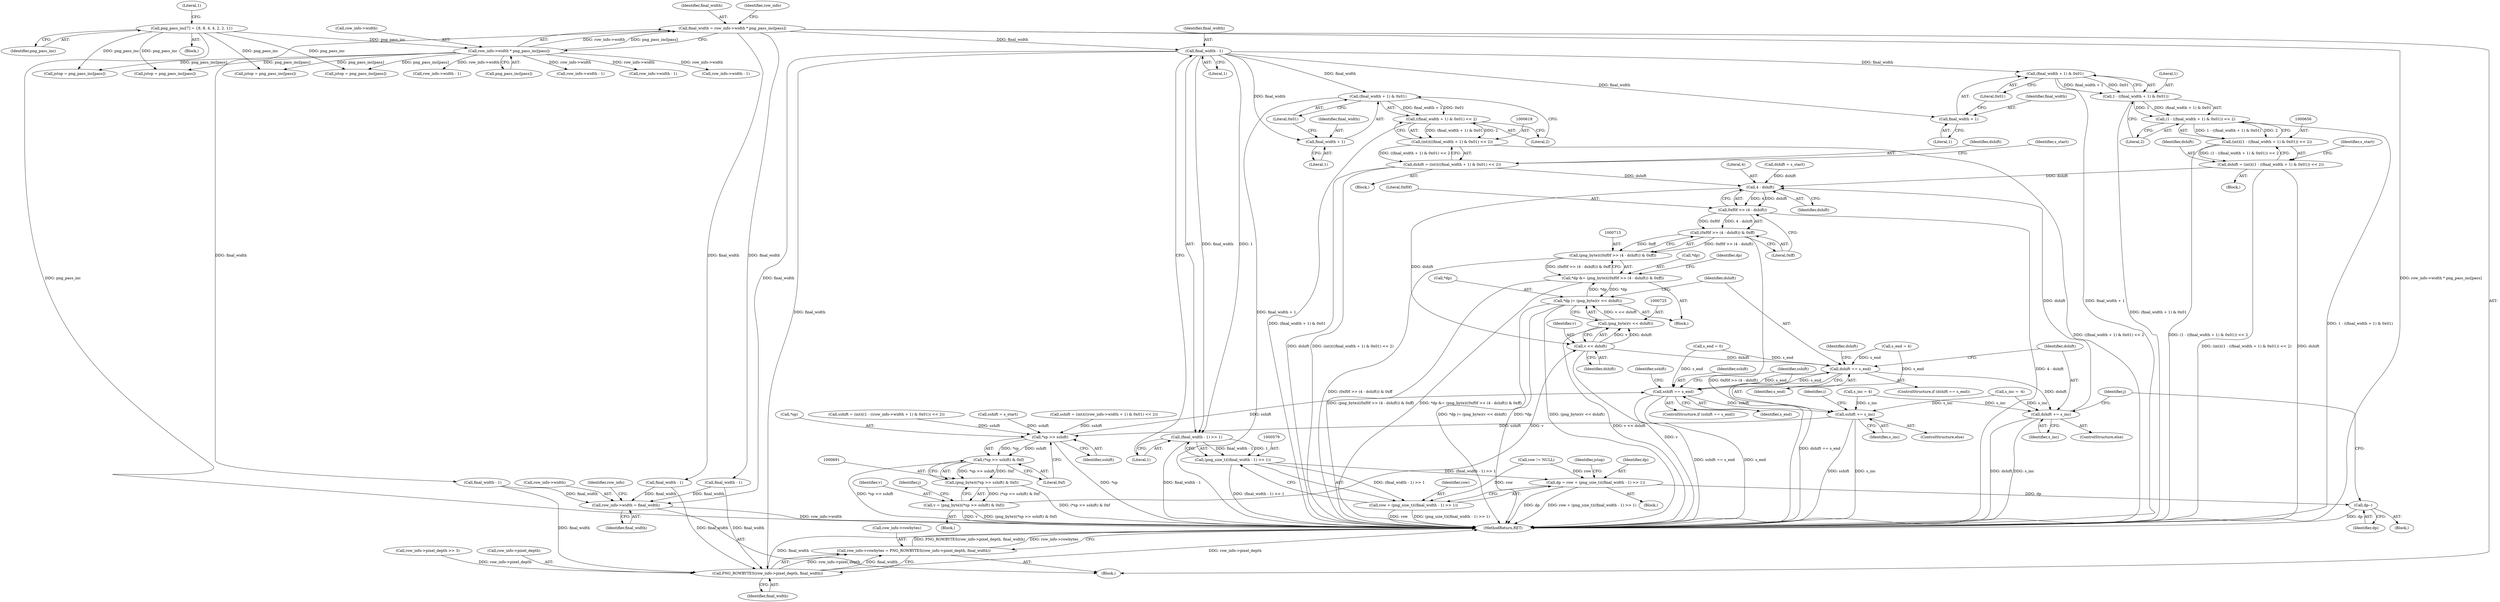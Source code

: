digraph "0_Chrome_7f3d85b096f66870a15b37c2f40b219b2e292693_10@API" {
"1000581" [label="(Call,final_width - 1)"];
"1000149" [label="(Call,final_width = row_info->width * png_pass_inc[pass])"];
"1000151" [label="(Call,row_info->width * png_pass_inc[pass])"];
"1000134" [label="(Call,png_pass_inc[7] = {8, 8, 4, 4, 2, 2, 1})"];
"1000580" [label="(Call,(final_width - 1) >> 1)"];
"1000578" [label="(Call,(png_size_t)((final_width - 1) >> 1))"];
"1000574" [label="(Call,dp = row + (png_size_t)((final_width - 1) >> 1))"];
"1000737" [label="(Call,dp--)"];
"1000576" [label="(Call,row + (png_size_t)((final_width - 1) >> 1))"];
"1000620" [label="(Call,(final_width + 1) & 0x01)"];
"1000619" [label="(Call,((final_width + 1) & 0x01) << 2)"];
"1000617" [label="(Call,(int)(((final_width + 1) & 0x01) << 2))"];
"1000615" [label="(Call,dshift = (int)(((final_width + 1) & 0x01) << 2))"];
"1000717" [label="(Call,4 - dshift)"];
"1000715" [label="(Call,0xf0f >> (4 - dshift))"];
"1000714" [label="(Call,(0xf0f >> (4 - dshift)) & 0xff)"];
"1000712" [label="(Call,(png_byte)((0xf0f >> (4 - dshift)) & 0xff))"];
"1000709" [label="(Call,*dp &= (png_byte)((0xf0f >> (4 - dshift)) & 0xff))"];
"1000721" [label="(Call,*dp |= (png_byte)(v << dshift))"];
"1000726" [label="(Call,v << dshift)"];
"1000724" [label="(Call,(png_byte)(v << dshift))"];
"1000730" [label="(Call,dshift == s_end)"];
"1000740" [label="(Call,dshift += s_inc)"];
"1000744" [label="(Call,sshift == s_end)"];
"1000754" [label="(Call,sshift += s_inc)"];
"1000693" [label="(Call,*sp >> sshift)"];
"1000692" [label="(Call,(*sp >> sshift) & 0xf)"];
"1000690" [label="(Call,(png_byte)((*sp >> sshift) & 0xf))"];
"1000688" [label="(Call,v = (png_byte)((*sp >> sshift) & 0xf))"];
"1000621" [label="(Call,final_width + 1)"];
"1000660" [label="(Call,(final_width + 1) & 0x01)"];
"1000658" [label="(Call,1 - ((final_width + 1) & 0x01))"];
"1000657" [label="(Call,(1 - ((final_width + 1) & 0x01)) << 2)"];
"1000655" [label="(Call,(int)((1 - ((final_width + 1) & 0x01)) << 2))"];
"1000653" [label="(Call,dshift = (int)((1 - ((final_width + 1) & 0x01)) << 2))"];
"1000661" [label="(Call,final_width + 1)"];
"1000840" [label="(Call,row_info->width = final_width)"];
"1000849" [label="(Call,PNG_ROWBYTES(row_info->pixel_depth, final_width))"];
"1000845" [label="(Call,row_info->rowbytes = PNG_ROWBYTES(row_info->pixel_depth, final_width))"];
"1000729" [label="(ControlStructure,if (dshift == s_end))"];
"1000580" [label="(Call,(final_width - 1) >> 1)"];
"1000701" [label="(Identifier,j)"];
"1000617" [label="(Call,(int)(((final_width + 1) & 0x01) << 2))"];
"1000731" [label="(Identifier,dshift)"];
"1000710" [label="(Call,*dp)"];
"1000754" [label="(Call,sshift += s_inc)"];
"1000625" [label="(Literal,2)"];
"1000615" [label="(Call,dshift = (int)(((final_width + 1) & 0x01) << 2))"];
"1000661" [label="(Call,final_width + 1)"];
"1000733" [label="(Block,)"];
"1000730" [label="(Call,dshift == s_end)"];
"1000592" [label="(Call,jstop = png_pass_inc[pass])"];
"1000690" [label="(Call,(png_byte)((*sp >> sshift) & 0xf))"];
"1000724" [label="(Call,(png_byte)(v << dshift))"];
"1000173" [label="(Call,row_info->width - 1)"];
"1000577" [label="(Identifier,row)"];
"1000763" [label="(Call,row_info->pixel_depth >> 3)"];
"1000712" [label="(Call,(png_byte)((0xf0f >> (4 - dshift)) & 0xff))"];
"1000662" [label="(Identifier,final_width)"];
"1000581" [label="(Call,final_width - 1)"];
"1000744" [label="(Call,sshift == s_end)"];
"1000746" [label="(Identifier,s_end)"];
"1000160" [label="(Identifier,row_info)"];
"1000708" [label="(Block,)"];
"1000623" [label="(Literal,1)"];
"1000790" [label="(Call,final_width - 1)"];
"1000653" [label="(Call,dshift = (int)((1 - ((final_width + 1) & 0x01)) << 2))"];
"1000601" [label="(Block,)"];
"1000621" [label="(Call,final_width + 1)"];
"1000795" [label="(Call,jstop = png_pass_inc[pass])"];
"1000737" [label="(Call,dp--)"];
"1000567" [label="(Call,row_info->width - 1)"];
"1000850" [label="(Call,row_info->pixel_depth)"];
"1000720" [label="(Literal,0xff)"];
"1000686" [label="(Block,)"];
"1000723" [label="(Identifier,dp)"];
"1000844" [label="(Identifier,final_width)"];
"1000840" [label="(Call,row_info->width = final_width)"];
"1000672" [label="(Call,s_inc = 4)"];
"1000616" [label="(Identifier,dshift)"];
"1000593" [label="(Identifier,jstop)"];
"1000658" [label="(Call,1 - ((final_width + 1) & 0x01))"];
"1000654" [label="(Identifier,dshift)"];
"1000137" [label="(Literal,1)"];
"1000693" [label="(Call,*sp >> sshift)"];
"1000707" [label="(Identifier,j)"];
"1000152" [label="(Call,row_info->width)"];
"1000558" [label="(Block,)"];
"1000742" [label="(Identifier,s_inc)"];
"1000694" [label="(Call,*sp)"];
"1000718" [label="(Literal,4)"];
"1000619" [label="(Call,((final_width + 1) & 0x01) << 2)"];
"1000715" [label="(Call,0xf0f >> (4 - dshift))"];
"1000627" [label="(Identifier,s_start)"];
"1000845" [label="(Call,row_info->rowbytes = PNG_ROWBYTES(row_info->pixel_depth, final_width))"];
"1000667" [label="(Identifier,s_start)"];
"1000155" [label="(Call,png_pass_inc[pass])"];
"1000692" [label="(Call,(*sp >> sshift) & 0xf)"];
"1000740" [label="(Call,dshift += s_inc)"];
"1000575" [label="(Identifier,dp)"];
"1000741" [label="(Identifier,dshift)"];
"1000745" [label="(Identifier,sshift)"];
"1000147" [label="(Block,)"];
"1000716" [label="(Literal,0xf0f)"];
"1000696" [label="(Identifier,sshift)"];
"1000739" [label="(ControlStructure,else)"];
"1000753" [label="(ControlStructure,else)"];
"1000637" [label="(Block,)"];
"1000743" [label="(ControlStructure,if (sshift == s_end))"];
"1000663" [label="(Literal,1)"];
"1000141" [label="(Call,row != NULL)"];
"1000685" [label="(Identifier,i)"];
"1000776" [label="(Call,row_info->width - 1)"];
"1000714" [label="(Call,(0xf0f >> (4 - dshift)) & 0xff)"];
"1000841" [label="(Call,row_info->width)"];
"1000390" [label="(Call,jstop = png_pass_inc[pass])"];
"1000849" [label="(Call,PNG_ROWBYTES(row_info->pixel_depth, final_width))"];
"1000689" [label="(Identifier,v)"];
"1000655" [label="(Call,(int)((1 - ((final_width + 1) & 0x01)) << 2))"];
"1000151" [label="(Call,row_info->width * png_pass_inc[pass])"];
"1000582" [label="(Identifier,final_width)"];
"1000620" [label="(Call,(final_width + 1) & 0x01)"];
"1000638" [label="(Call,sshift = (int)((1 - ((row_info->width + 1) & 0x01)) << 2))"];
"1000854" [label="(MethodReturn,RET)"];
"1000624" [label="(Literal,0x01)"];
"1000732" [label="(Identifier,s_end)"];
"1000632" [label="(Call,s_inc = -4)"];
"1000719" [label="(Identifier,dshift)"];
"1000366" [label="(Call,row_info->width - 1)"];
"1000578" [label="(Call,(png_size_t)((final_width - 1) >> 1))"];
"1000622" [label="(Identifier,final_width)"];
"1000734" [label="(Call,dshift = s_start)"];
"1000660" [label="(Call,(final_width + 1) & 0x01)"];
"1000134" [label="(Call,png_pass_inc[7] = {8, 8, 4, 4, 2, 2, 1})"];
"1000846" [label="(Call,row_info->rowbytes)"];
"1000576" [label="(Call,row + (png_size_t)((final_width - 1) >> 1))"];
"1000665" [label="(Literal,2)"];
"1000629" [label="(Call,s_end = 0)"];
"1000380" [label="(Call,final_width - 1)"];
"1000574" [label="(Call,dp = row + (png_size_t)((final_width - 1) >> 1))"];
"1000135" [label="(Identifier,png_pass_inc)"];
"1000727" [label="(Identifier,v)"];
"1000659" [label="(Literal,1)"];
"1000657" [label="(Call,(1 - ((final_width + 1) & 0x01)) << 2)"];
"1000709" [label="(Call,*dp &= (png_byte)((0xf0f >> (4 - dshift)) & 0xff))"];
"1000728" [label="(Identifier,dshift)"];
"1000583" [label="(Literal,1)"];
"1000735" [label="(Identifier,dshift)"];
"1000697" [label="(Literal,0xf)"];
"1000722" [label="(Call,*dp)"];
"1000669" [label="(Call,s_end = 4)"];
"1000756" [label="(Identifier,s_inc)"];
"1000197" [label="(Call,jstop = png_pass_inc[pass])"];
"1000149" [label="(Call,final_width = row_info->width * png_pass_inc[pass])"];
"1000584" [label="(Literal,1)"];
"1000187" [label="(Call,final_width - 1)"];
"1000150" [label="(Identifier,final_width)"];
"1000105" [label="(Block,)"];
"1000721" [label="(Call,*dp |= (png_byte)(v << dshift))"];
"1000748" [label="(Call,sshift = s_start)"];
"1000755" [label="(Identifier,sshift)"];
"1000726" [label="(Call,v << dshift)"];
"1000847" [label="(Identifier,row_info)"];
"1000738" [label="(Identifier,dp)"];
"1000664" [label="(Literal,0x01)"];
"1000853" [label="(Identifier,final_width)"];
"1000688" [label="(Call,v = (png_byte)((*sp >> sshift) & 0xf))"];
"1000717" [label="(Call,4 - dshift)"];
"1000749" [label="(Identifier,sshift)"];
"1000602" [label="(Call,sshift = (int)(((row_info->width + 1) & 0x01) << 2))"];
"1000581" -> "1000580"  [label="AST: "];
"1000581" -> "1000583"  [label="CFG: "];
"1000582" -> "1000581"  [label="AST: "];
"1000583" -> "1000581"  [label="AST: "];
"1000584" -> "1000581"  [label="CFG: "];
"1000581" -> "1000580"  [label="DDG: final_width"];
"1000581" -> "1000580"  [label="DDG: 1"];
"1000149" -> "1000581"  [label="DDG: final_width"];
"1000581" -> "1000620"  [label="DDG: final_width"];
"1000581" -> "1000621"  [label="DDG: final_width"];
"1000581" -> "1000660"  [label="DDG: final_width"];
"1000581" -> "1000661"  [label="DDG: final_width"];
"1000581" -> "1000840"  [label="DDG: final_width"];
"1000581" -> "1000849"  [label="DDG: final_width"];
"1000149" -> "1000147"  [label="AST: "];
"1000149" -> "1000151"  [label="CFG: "];
"1000150" -> "1000149"  [label="AST: "];
"1000151" -> "1000149"  [label="AST: "];
"1000160" -> "1000149"  [label="CFG: "];
"1000149" -> "1000854"  [label="DDG: row_info->width * png_pass_inc[pass]"];
"1000151" -> "1000149"  [label="DDG: row_info->width"];
"1000151" -> "1000149"  [label="DDG: png_pass_inc[pass]"];
"1000149" -> "1000187"  [label="DDG: final_width"];
"1000149" -> "1000380"  [label="DDG: final_width"];
"1000149" -> "1000790"  [label="DDG: final_width"];
"1000151" -> "1000155"  [label="CFG: "];
"1000152" -> "1000151"  [label="AST: "];
"1000155" -> "1000151"  [label="AST: "];
"1000134" -> "1000151"  [label="DDG: png_pass_inc"];
"1000151" -> "1000173"  [label="DDG: row_info->width"];
"1000151" -> "1000197"  [label="DDG: png_pass_inc[pass]"];
"1000151" -> "1000366"  [label="DDG: row_info->width"];
"1000151" -> "1000390"  [label="DDG: png_pass_inc[pass]"];
"1000151" -> "1000567"  [label="DDG: row_info->width"];
"1000151" -> "1000592"  [label="DDG: png_pass_inc[pass]"];
"1000151" -> "1000776"  [label="DDG: row_info->width"];
"1000151" -> "1000795"  [label="DDG: png_pass_inc[pass]"];
"1000134" -> "1000105"  [label="AST: "];
"1000134" -> "1000135"  [label="CFG: "];
"1000135" -> "1000134"  [label="AST: "];
"1000137" -> "1000134"  [label="CFG: "];
"1000134" -> "1000854"  [label="DDG: png_pass_inc"];
"1000134" -> "1000197"  [label="DDG: png_pass_inc"];
"1000134" -> "1000390"  [label="DDG: png_pass_inc"];
"1000134" -> "1000592"  [label="DDG: png_pass_inc"];
"1000134" -> "1000795"  [label="DDG: png_pass_inc"];
"1000580" -> "1000578"  [label="AST: "];
"1000580" -> "1000584"  [label="CFG: "];
"1000584" -> "1000580"  [label="AST: "];
"1000578" -> "1000580"  [label="CFG: "];
"1000580" -> "1000854"  [label="DDG: final_width - 1"];
"1000580" -> "1000578"  [label="DDG: final_width - 1"];
"1000580" -> "1000578"  [label="DDG: 1"];
"1000578" -> "1000576"  [label="AST: "];
"1000579" -> "1000578"  [label="AST: "];
"1000576" -> "1000578"  [label="CFG: "];
"1000578" -> "1000854"  [label="DDG: (final_width - 1) >> 1"];
"1000578" -> "1000574"  [label="DDG: (final_width - 1) >> 1"];
"1000578" -> "1000576"  [label="DDG: (final_width - 1) >> 1"];
"1000574" -> "1000558"  [label="AST: "];
"1000574" -> "1000576"  [label="CFG: "];
"1000575" -> "1000574"  [label="AST: "];
"1000576" -> "1000574"  [label="AST: "];
"1000593" -> "1000574"  [label="CFG: "];
"1000574" -> "1000854"  [label="DDG: dp"];
"1000574" -> "1000854"  [label="DDG: row + (png_size_t)((final_width - 1) >> 1)"];
"1000141" -> "1000574"  [label="DDG: row"];
"1000574" -> "1000737"  [label="DDG: dp"];
"1000737" -> "1000733"  [label="AST: "];
"1000737" -> "1000738"  [label="CFG: "];
"1000738" -> "1000737"  [label="AST: "];
"1000707" -> "1000737"  [label="CFG: "];
"1000737" -> "1000854"  [label="DDG: dp"];
"1000577" -> "1000576"  [label="AST: "];
"1000576" -> "1000854"  [label="DDG: row"];
"1000576" -> "1000854"  [label="DDG: (png_size_t)((final_width - 1) >> 1)"];
"1000141" -> "1000576"  [label="DDG: row"];
"1000620" -> "1000619"  [label="AST: "];
"1000620" -> "1000624"  [label="CFG: "];
"1000621" -> "1000620"  [label="AST: "];
"1000624" -> "1000620"  [label="AST: "];
"1000625" -> "1000620"  [label="CFG: "];
"1000620" -> "1000854"  [label="DDG: final_width + 1"];
"1000620" -> "1000619"  [label="DDG: final_width + 1"];
"1000620" -> "1000619"  [label="DDG: 0x01"];
"1000619" -> "1000617"  [label="AST: "];
"1000619" -> "1000625"  [label="CFG: "];
"1000625" -> "1000619"  [label="AST: "];
"1000617" -> "1000619"  [label="CFG: "];
"1000619" -> "1000854"  [label="DDG: (final_width + 1) & 0x01"];
"1000619" -> "1000617"  [label="DDG: (final_width + 1) & 0x01"];
"1000619" -> "1000617"  [label="DDG: 2"];
"1000617" -> "1000615"  [label="AST: "];
"1000618" -> "1000617"  [label="AST: "];
"1000615" -> "1000617"  [label="CFG: "];
"1000617" -> "1000854"  [label="DDG: ((final_width + 1) & 0x01) << 2"];
"1000617" -> "1000615"  [label="DDG: ((final_width + 1) & 0x01) << 2"];
"1000615" -> "1000601"  [label="AST: "];
"1000616" -> "1000615"  [label="AST: "];
"1000627" -> "1000615"  [label="CFG: "];
"1000615" -> "1000854"  [label="DDG: (int)(((final_width + 1) & 0x01) << 2)"];
"1000615" -> "1000854"  [label="DDG: dshift"];
"1000615" -> "1000717"  [label="DDG: dshift"];
"1000717" -> "1000715"  [label="AST: "];
"1000717" -> "1000719"  [label="CFG: "];
"1000718" -> "1000717"  [label="AST: "];
"1000719" -> "1000717"  [label="AST: "];
"1000715" -> "1000717"  [label="CFG: "];
"1000717" -> "1000715"  [label="DDG: 4"];
"1000717" -> "1000715"  [label="DDG: dshift"];
"1000734" -> "1000717"  [label="DDG: dshift"];
"1000740" -> "1000717"  [label="DDG: dshift"];
"1000653" -> "1000717"  [label="DDG: dshift"];
"1000717" -> "1000726"  [label="DDG: dshift"];
"1000715" -> "1000714"  [label="AST: "];
"1000716" -> "1000715"  [label="AST: "];
"1000720" -> "1000715"  [label="CFG: "];
"1000715" -> "1000854"  [label="DDG: 4 - dshift"];
"1000715" -> "1000714"  [label="DDG: 0xf0f"];
"1000715" -> "1000714"  [label="DDG: 4 - dshift"];
"1000714" -> "1000712"  [label="AST: "];
"1000714" -> "1000720"  [label="CFG: "];
"1000720" -> "1000714"  [label="AST: "];
"1000712" -> "1000714"  [label="CFG: "];
"1000714" -> "1000854"  [label="DDG: 0xf0f >> (4 - dshift)"];
"1000714" -> "1000712"  [label="DDG: 0xf0f >> (4 - dshift)"];
"1000714" -> "1000712"  [label="DDG: 0xff"];
"1000712" -> "1000709"  [label="AST: "];
"1000713" -> "1000712"  [label="AST: "];
"1000709" -> "1000712"  [label="CFG: "];
"1000712" -> "1000854"  [label="DDG: (0xf0f >> (4 - dshift)) & 0xff"];
"1000712" -> "1000709"  [label="DDG: (0xf0f >> (4 - dshift)) & 0xff"];
"1000709" -> "1000708"  [label="AST: "];
"1000710" -> "1000709"  [label="AST: "];
"1000723" -> "1000709"  [label="CFG: "];
"1000709" -> "1000854"  [label="DDG: *dp &= (png_byte)((0xf0f >> (4 - dshift)) & 0xff)"];
"1000709" -> "1000854"  [label="DDG: (png_byte)((0xf0f >> (4 - dshift)) & 0xff)"];
"1000721" -> "1000709"  [label="DDG: *dp"];
"1000709" -> "1000721"  [label="DDG: *dp"];
"1000721" -> "1000708"  [label="AST: "];
"1000721" -> "1000724"  [label="CFG: "];
"1000722" -> "1000721"  [label="AST: "];
"1000724" -> "1000721"  [label="AST: "];
"1000731" -> "1000721"  [label="CFG: "];
"1000721" -> "1000854"  [label="DDG: (png_byte)(v << dshift)"];
"1000721" -> "1000854"  [label="DDG: *dp |= (png_byte)(v << dshift)"];
"1000721" -> "1000854"  [label="DDG: *dp"];
"1000724" -> "1000721"  [label="DDG: v << dshift"];
"1000726" -> "1000724"  [label="AST: "];
"1000726" -> "1000728"  [label="CFG: "];
"1000727" -> "1000726"  [label="AST: "];
"1000728" -> "1000726"  [label="AST: "];
"1000724" -> "1000726"  [label="CFG: "];
"1000726" -> "1000854"  [label="DDG: v"];
"1000726" -> "1000724"  [label="DDG: v"];
"1000726" -> "1000724"  [label="DDG: dshift"];
"1000688" -> "1000726"  [label="DDG: v"];
"1000726" -> "1000730"  [label="DDG: dshift"];
"1000725" -> "1000724"  [label="AST: "];
"1000724" -> "1000854"  [label="DDG: v << dshift"];
"1000730" -> "1000729"  [label="AST: "];
"1000730" -> "1000732"  [label="CFG: "];
"1000731" -> "1000730"  [label="AST: "];
"1000732" -> "1000730"  [label="AST: "];
"1000735" -> "1000730"  [label="CFG: "];
"1000741" -> "1000730"  [label="CFG: "];
"1000730" -> "1000854"  [label="DDG: dshift == s_end"];
"1000629" -> "1000730"  [label="DDG: s_end"];
"1000744" -> "1000730"  [label="DDG: s_end"];
"1000669" -> "1000730"  [label="DDG: s_end"];
"1000730" -> "1000740"  [label="DDG: dshift"];
"1000730" -> "1000744"  [label="DDG: s_end"];
"1000740" -> "1000739"  [label="AST: "];
"1000740" -> "1000742"  [label="CFG: "];
"1000741" -> "1000740"  [label="AST: "];
"1000742" -> "1000740"  [label="AST: "];
"1000707" -> "1000740"  [label="CFG: "];
"1000740" -> "1000854"  [label="DDG: s_inc"];
"1000740" -> "1000854"  [label="DDG: dshift"];
"1000632" -> "1000740"  [label="DDG: s_inc"];
"1000672" -> "1000740"  [label="DDG: s_inc"];
"1000744" -> "1000743"  [label="AST: "];
"1000744" -> "1000746"  [label="CFG: "];
"1000745" -> "1000744"  [label="AST: "];
"1000746" -> "1000744"  [label="AST: "];
"1000749" -> "1000744"  [label="CFG: "];
"1000755" -> "1000744"  [label="CFG: "];
"1000744" -> "1000854"  [label="DDG: sshift == s_end"];
"1000744" -> "1000854"  [label="DDG: s_end"];
"1000693" -> "1000744"  [label="DDG: sshift"];
"1000629" -> "1000744"  [label="DDG: s_end"];
"1000669" -> "1000744"  [label="DDG: s_end"];
"1000744" -> "1000754"  [label="DDG: sshift"];
"1000754" -> "1000753"  [label="AST: "];
"1000754" -> "1000756"  [label="CFG: "];
"1000755" -> "1000754"  [label="AST: "];
"1000756" -> "1000754"  [label="AST: "];
"1000685" -> "1000754"  [label="CFG: "];
"1000754" -> "1000854"  [label="DDG: sshift"];
"1000754" -> "1000854"  [label="DDG: s_inc"];
"1000754" -> "1000693"  [label="DDG: sshift"];
"1000632" -> "1000754"  [label="DDG: s_inc"];
"1000672" -> "1000754"  [label="DDG: s_inc"];
"1000693" -> "1000692"  [label="AST: "];
"1000693" -> "1000696"  [label="CFG: "];
"1000694" -> "1000693"  [label="AST: "];
"1000696" -> "1000693"  [label="AST: "];
"1000697" -> "1000693"  [label="CFG: "];
"1000693" -> "1000854"  [label="DDG: *sp"];
"1000693" -> "1000692"  [label="DDG: *sp"];
"1000693" -> "1000692"  [label="DDG: sshift"];
"1000638" -> "1000693"  [label="DDG: sshift"];
"1000748" -> "1000693"  [label="DDG: sshift"];
"1000602" -> "1000693"  [label="DDG: sshift"];
"1000692" -> "1000690"  [label="AST: "];
"1000692" -> "1000697"  [label="CFG: "];
"1000697" -> "1000692"  [label="AST: "];
"1000690" -> "1000692"  [label="CFG: "];
"1000692" -> "1000854"  [label="DDG: *sp >> sshift"];
"1000692" -> "1000690"  [label="DDG: *sp >> sshift"];
"1000692" -> "1000690"  [label="DDG: 0xf"];
"1000690" -> "1000688"  [label="AST: "];
"1000691" -> "1000690"  [label="AST: "];
"1000688" -> "1000690"  [label="CFG: "];
"1000690" -> "1000854"  [label="DDG: (*sp >> sshift) & 0xf"];
"1000690" -> "1000688"  [label="DDG: (*sp >> sshift) & 0xf"];
"1000688" -> "1000686"  [label="AST: "];
"1000689" -> "1000688"  [label="AST: "];
"1000701" -> "1000688"  [label="CFG: "];
"1000688" -> "1000854"  [label="DDG: v"];
"1000688" -> "1000854"  [label="DDG: (png_byte)((*sp >> sshift) & 0xf)"];
"1000621" -> "1000623"  [label="CFG: "];
"1000622" -> "1000621"  [label="AST: "];
"1000623" -> "1000621"  [label="AST: "];
"1000624" -> "1000621"  [label="CFG: "];
"1000660" -> "1000658"  [label="AST: "];
"1000660" -> "1000664"  [label="CFG: "];
"1000661" -> "1000660"  [label="AST: "];
"1000664" -> "1000660"  [label="AST: "];
"1000658" -> "1000660"  [label="CFG: "];
"1000660" -> "1000854"  [label="DDG: final_width + 1"];
"1000660" -> "1000658"  [label="DDG: final_width + 1"];
"1000660" -> "1000658"  [label="DDG: 0x01"];
"1000658" -> "1000657"  [label="AST: "];
"1000659" -> "1000658"  [label="AST: "];
"1000665" -> "1000658"  [label="CFG: "];
"1000658" -> "1000854"  [label="DDG: (final_width + 1) & 0x01"];
"1000658" -> "1000657"  [label="DDG: 1"];
"1000658" -> "1000657"  [label="DDG: (final_width + 1) & 0x01"];
"1000657" -> "1000655"  [label="AST: "];
"1000657" -> "1000665"  [label="CFG: "];
"1000665" -> "1000657"  [label="AST: "];
"1000655" -> "1000657"  [label="CFG: "];
"1000657" -> "1000854"  [label="DDG: 1 - ((final_width + 1) & 0x01)"];
"1000657" -> "1000655"  [label="DDG: 1 - ((final_width + 1) & 0x01)"];
"1000657" -> "1000655"  [label="DDG: 2"];
"1000655" -> "1000653"  [label="AST: "];
"1000656" -> "1000655"  [label="AST: "];
"1000653" -> "1000655"  [label="CFG: "];
"1000655" -> "1000854"  [label="DDG: (1 - ((final_width + 1) & 0x01)) << 2"];
"1000655" -> "1000653"  [label="DDG: (1 - ((final_width + 1) & 0x01)) << 2"];
"1000653" -> "1000637"  [label="AST: "];
"1000654" -> "1000653"  [label="AST: "];
"1000667" -> "1000653"  [label="CFG: "];
"1000653" -> "1000854"  [label="DDG: (int)((1 - ((final_width + 1) & 0x01)) << 2)"];
"1000653" -> "1000854"  [label="DDG: dshift"];
"1000661" -> "1000663"  [label="CFG: "];
"1000662" -> "1000661"  [label="AST: "];
"1000663" -> "1000661"  [label="AST: "];
"1000664" -> "1000661"  [label="CFG: "];
"1000840" -> "1000147"  [label="AST: "];
"1000840" -> "1000844"  [label="CFG: "];
"1000841" -> "1000840"  [label="AST: "];
"1000844" -> "1000840"  [label="AST: "];
"1000847" -> "1000840"  [label="CFG: "];
"1000840" -> "1000854"  [label="DDG: row_info->width"];
"1000790" -> "1000840"  [label="DDG: final_width"];
"1000187" -> "1000840"  [label="DDG: final_width"];
"1000380" -> "1000840"  [label="DDG: final_width"];
"1000849" -> "1000845"  [label="AST: "];
"1000849" -> "1000853"  [label="CFG: "];
"1000850" -> "1000849"  [label="AST: "];
"1000853" -> "1000849"  [label="AST: "];
"1000845" -> "1000849"  [label="CFG: "];
"1000849" -> "1000854"  [label="DDG: row_info->pixel_depth"];
"1000849" -> "1000854"  [label="DDG: final_width"];
"1000849" -> "1000845"  [label="DDG: row_info->pixel_depth"];
"1000849" -> "1000845"  [label="DDG: final_width"];
"1000763" -> "1000849"  [label="DDG: row_info->pixel_depth"];
"1000790" -> "1000849"  [label="DDG: final_width"];
"1000187" -> "1000849"  [label="DDG: final_width"];
"1000380" -> "1000849"  [label="DDG: final_width"];
"1000845" -> "1000147"  [label="AST: "];
"1000846" -> "1000845"  [label="AST: "];
"1000854" -> "1000845"  [label="CFG: "];
"1000845" -> "1000854"  [label="DDG: PNG_ROWBYTES(row_info->pixel_depth, final_width)"];
"1000845" -> "1000854"  [label="DDG: row_info->rowbytes"];
}
